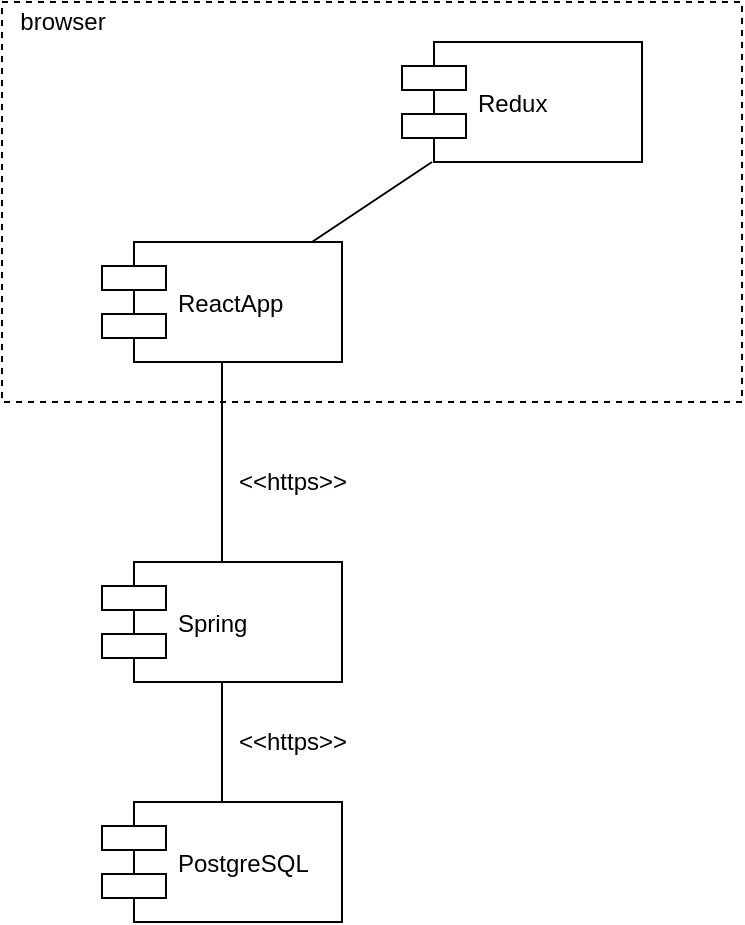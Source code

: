 <mxfile version="12.4.2" type="device" pages="1"><diagram id="g5U1wNJ7gSmwLdPi7h0o" name="Page-1"><mxGraphModel dx="1106" dy="846" grid="1" gridSize="10" guides="1" tooltips="1" connect="1" arrows="1" fold="1" page="1" pageScale="1" pageWidth="827" pageHeight="1169" math="0" shadow="0"><root><mxCell id="0"/><mxCell id="1" parent="0"/><mxCell id="nVX2jnLHpeEjC5ExG5Xn-9" value="" style="rounded=0;whiteSpace=wrap;html=1;fillColor=none;dashed=1;" vertex="1" parent="1"><mxGeometry x="190" y="120" width="370" height="200" as="geometry"/></mxCell><mxCell id="nVX2jnLHpeEjC5ExG5Xn-1" value="ReactApp" style="shape=component;align=left;spacingLeft=36;" vertex="1" parent="1"><mxGeometry x="240" y="240" width="120" height="60" as="geometry"/></mxCell><mxCell id="nVX2jnLHpeEjC5ExG5Xn-2" value="Redux" style="shape=component;align=left;spacingLeft=36;" vertex="1" parent="1"><mxGeometry x="390" y="140" width="120" height="60" as="geometry"/></mxCell><mxCell id="nVX2jnLHpeEjC5ExG5Xn-3" value="" style="endArrow=none;html=1;" edge="1" parent="1" source="nVX2jnLHpeEjC5ExG5Xn-1" target="nVX2jnLHpeEjC5ExG5Xn-2"><mxGeometry width="50" height="50" relative="1" as="geometry"><mxPoint x="240" y="390" as="sourcePoint"/><mxPoint x="290" y="340" as="targetPoint"/></mxGeometry></mxCell><mxCell id="nVX2jnLHpeEjC5ExG5Xn-4" value="PostgreSQL" style="shape=component;align=left;spacingLeft=36;" vertex="1" parent="1"><mxGeometry x="240" y="520" width="120" height="60" as="geometry"/></mxCell><mxCell id="nVX2jnLHpeEjC5ExG5Xn-5" value="Spring" style="shape=component;align=left;spacingLeft=36;" vertex="1" parent="1"><mxGeometry x="240" y="400" width="120" height="60" as="geometry"/></mxCell><mxCell id="nVX2jnLHpeEjC5ExG5Xn-6" value="" style="endArrow=none;html=1;" edge="1" parent="1" source="nVX2jnLHpeEjC5ExG5Xn-1" target="nVX2jnLHpeEjC5ExG5Xn-5"><mxGeometry width="50" height="50" relative="1" as="geometry"><mxPoint x="338.25" y="270" as="sourcePoint"/><mxPoint x="394.75" y="210" as="targetPoint"/></mxGeometry></mxCell><mxCell id="nVX2jnLHpeEjC5ExG5Xn-7" value="" style="endArrow=none;html=1;" edge="1" parent="1" source="nVX2jnLHpeEjC5ExG5Xn-4" target="nVX2jnLHpeEjC5ExG5Xn-5"><mxGeometry width="50" height="50" relative="1" as="geometry"><mxPoint x="470" y="330" as="sourcePoint"/><mxPoint x="310" y="450" as="targetPoint"/></mxGeometry></mxCell><mxCell id="nVX2jnLHpeEjC5ExG5Xn-8" value="&amp;lt;&amp;lt;https&amp;gt;&amp;gt;" style="text;html=1;align=center;verticalAlign=middle;resizable=0;points=[];;autosize=1;" vertex="1" parent="1"><mxGeometry x="300" y="350" width="70" height="20" as="geometry"/></mxCell><mxCell id="nVX2jnLHpeEjC5ExG5Xn-10" value="browser" style="text;html=1;align=center;verticalAlign=middle;resizable=0;points=[];;autosize=1;" vertex="1" parent="1"><mxGeometry x="190" y="120" width="60" height="20" as="geometry"/></mxCell><mxCell id="nVX2jnLHpeEjC5ExG5Xn-12" value="&amp;lt;&amp;lt;https&amp;gt;&amp;gt;" style="text;html=1;align=center;verticalAlign=middle;resizable=0;points=[];;autosize=1;" vertex="1" parent="1"><mxGeometry x="300" y="480" width="70" height="20" as="geometry"/></mxCell></root></mxGraphModel></diagram></mxfile>